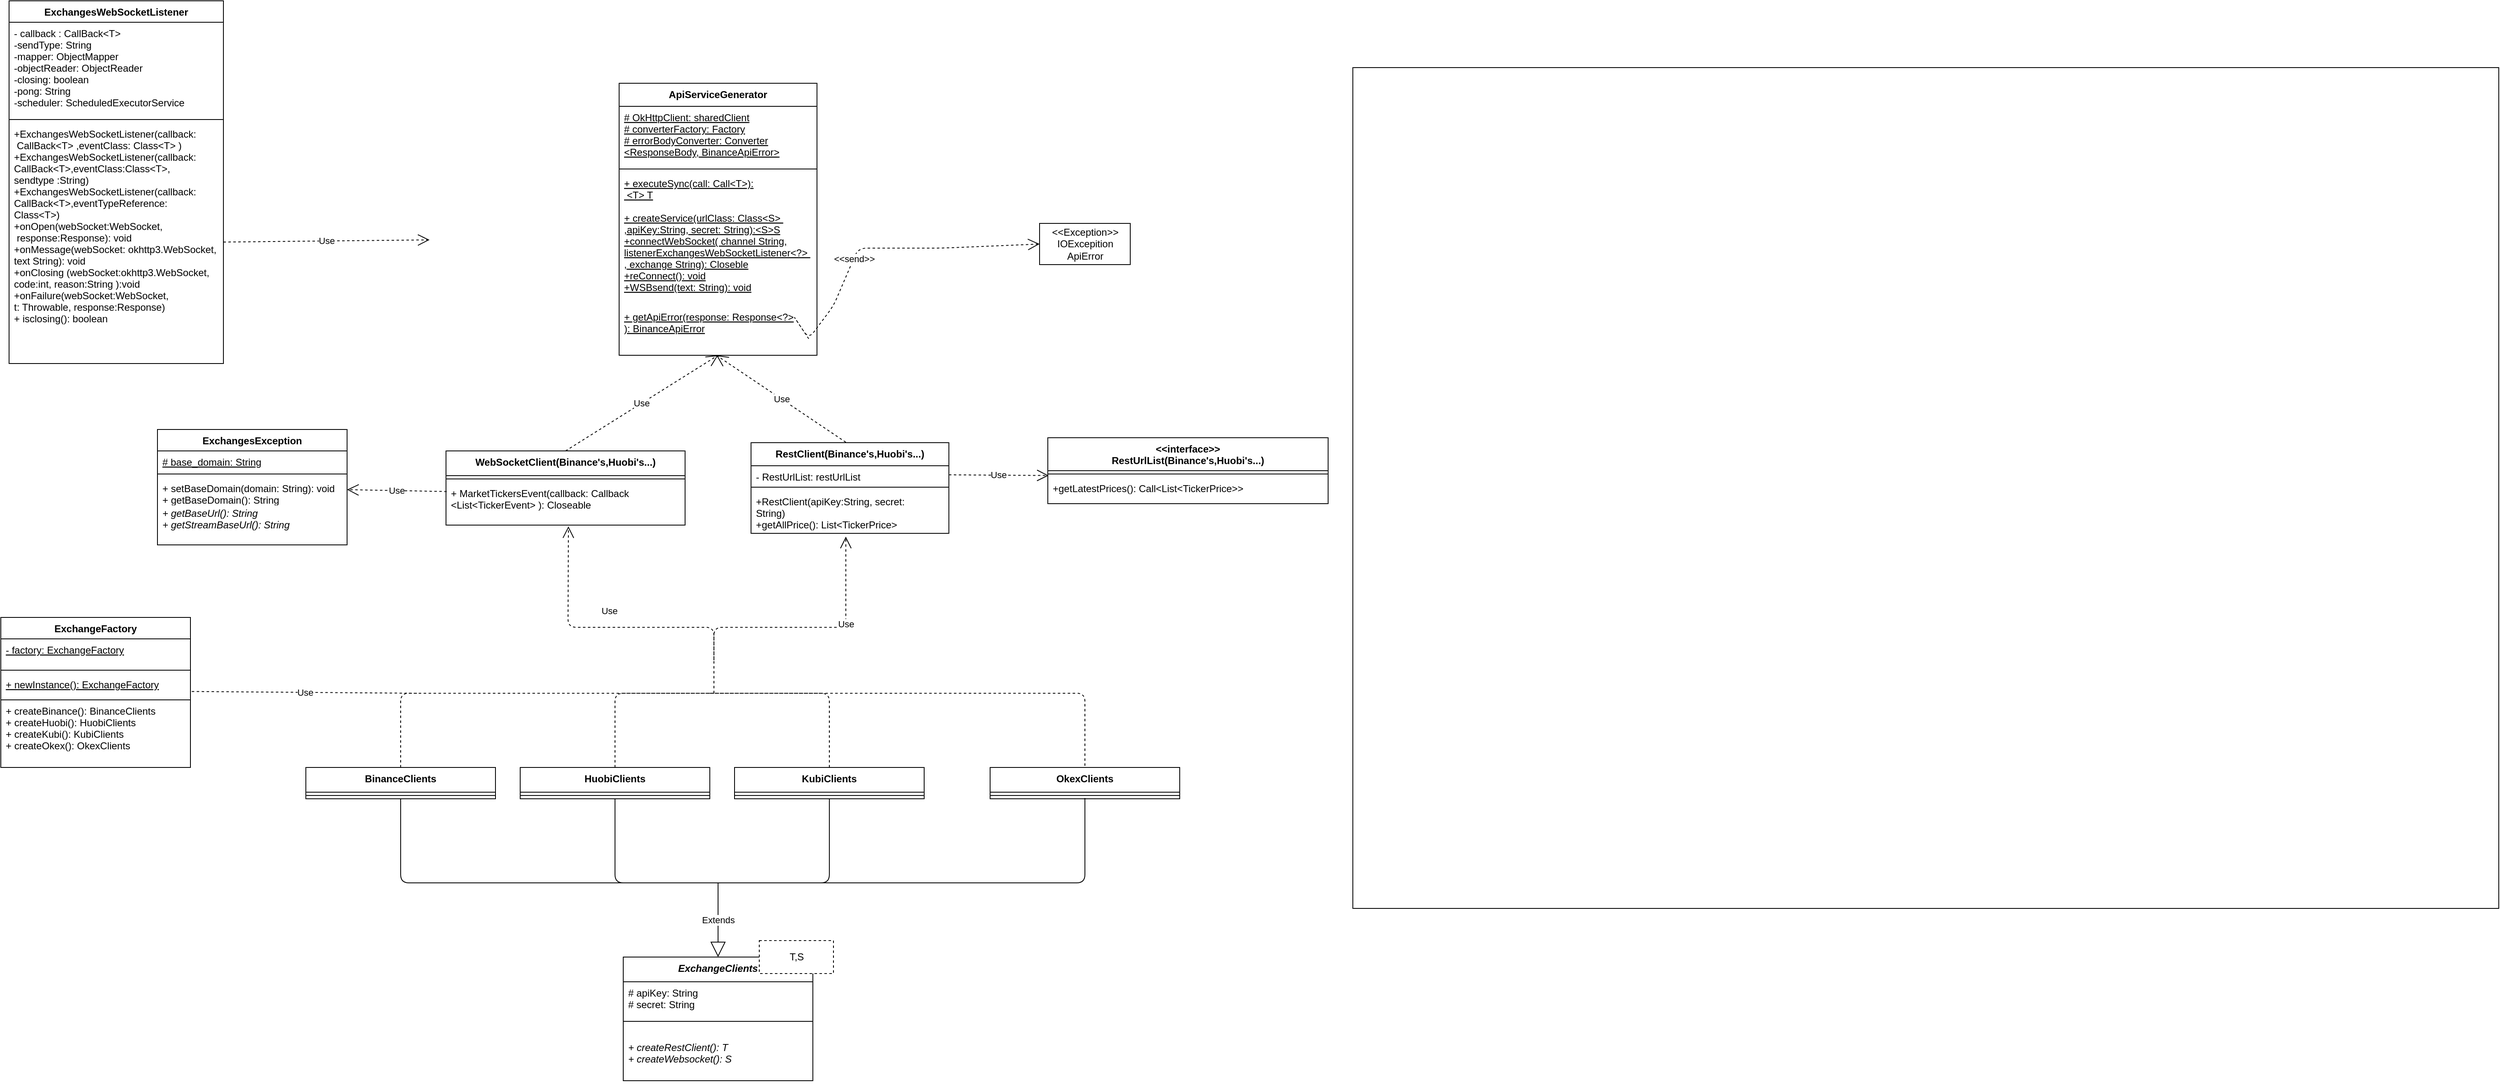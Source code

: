 <mxfile version="15.2.7" type="github">
  <diagram id="A37DV3WjvMcnFRjcwWZq" name="Page-1">
    <mxGraphModel dx="437" dy="2753" grid="1" gridSize="10" guides="1" tooltips="1" connect="1" arrows="1" fold="1" page="1" pageScale="1" pageWidth="1654" pageHeight="2336" math="0" shadow="0">
      <root>
        <mxCell id="0" />
        <mxCell id="1" parent="0" />
        <mxCell id="saQZrc7lZc9PZ6fEef2M-4" value="ExchangeClients" style="swimlane;fontStyle=3;align=center;verticalAlign=top;childLayout=stackLayout;horizontal=1;startSize=30;horizontalStack=0;resizeParent=1;resizeParentMax=0;resizeLast=0;collapsible=1;marginBottom=0;direction=east;" parent="1" vertex="1">
          <mxGeometry x="965" y="640" width="230" height="150" as="geometry" />
        </mxCell>
        <mxCell id="saQZrc7lZc9PZ6fEef2M-5" value="# apiKey: String&#xa;# secret: String&#xa;" style="text;strokeColor=none;fillColor=none;align=left;verticalAlign=top;spacingLeft=4;spacingRight=4;overflow=hidden;rotatable=0;points=[[0,0.5],[1,0.5]];portConstraint=eastwest;" parent="saQZrc7lZc9PZ6fEef2M-4" vertex="1">
          <mxGeometry y="30" width="230" height="44" as="geometry" />
        </mxCell>
        <mxCell id="saQZrc7lZc9PZ6fEef2M-6" value="" style="line;strokeWidth=1;fillColor=none;align=left;verticalAlign=middle;spacingTop=-1;spacingLeft=3;spacingRight=3;rotatable=0;labelPosition=right;points=[];portConstraint=eastwest;" parent="saQZrc7lZc9PZ6fEef2M-4" vertex="1">
          <mxGeometry y="74" width="230" height="8" as="geometry" />
        </mxCell>
        <mxCell id="saQZrc7lZc9PZ6fEef2M-7" value="&#xa;+ createRestClient(): T&#xa;+ createWebsocket(): S" style="text;strokeColor=none;fillColor=none;align=left;verticalAlign=top;spacingLeft=4;spacingRight=4;overflow=hidden;rotatable=0;points=[[0,0.5],[1,0.5]];portConstraint=eastwest;fontStyle=2" parent="saQZrc7lZc9PZ6fEef2M-4" vertex="1">
          <mxGeometry y="82" width="230" height="68" as="geometry" />
        </mxCell>
        <mxCell id="Da_OF9Gurfcos5c7iNsH-5" value="" style="rounded=0;whiteSpace=wrap;html=1;glass=0;sketch=0;fillColor=none;" parent="1" vertex="1">
          <mxGeometry x="1850" y="-439" width="1390" height="1020" as="geometry" />
        </mxCell>
        <mxCell id="5m-mVSH9zPSaH-w6CBmt-1" value="&lt;&lt;interface&gt;&gt;&#xa;RestUrlList(Binance&#39;s,Huobi&#39;s...)" style="swimlane;fontStyle=1;align=center;verticalAlign=top;childLayout=stackLayout;horizontal=1;startSize=40;horizontalStack=0;resizeParent=1;resizeParentMax=0;resizeLast=0;collapsible=1;marginBottom=0;" parent="1" vertex="1">
          <mxGeometry x="1480" y="10" width="340" height="80" as="geometry">
            <mxRectangle x="1330" y="440" width="110" height="30" as="alternateBounds" />
          </mxGeometry>
        </mxCell>
        <mxCell id="5m-mVSH9zPSaH-w6CBmt-3" value="" style="line;strokeWidth=1;fillColor=none;align=left;verticalAlign=middle;spacingTop=-1;spacingLeft=3;spacingRight=3;rotatable=0;labelPosition=right;points=[];portConstraint=eastwest;" parent="5m-mVSH9zPSaH-w6CBmt-1" vertex="1">
          <mxGeometry y="40" width="340" height="8" as="geometry" />
        </mxCell>
        <mxCell id="5m-mVSH9zPSaH-w6CBmt-4" value="+getLatestPrices(): Call&lt;List&lt;TickerPrice&gt;&gt;" style="text;strokeColor=none;fillColor=none;align=left;verticalAlign=top;spacingLeft=4;spacingRight=4;overflow=hidden;rotatable=0;points=[[0,0.5],[1,0.5]];portConstraint=eastwest;" parent="5m-mVSH9zPSaH-w6CBmt-1" vertex="1">
          <mxGeometry y="48" width="340" height="32" as="geometry" />
        </mxCell>
        <mxCell id="saQZrc7lZc9PZ6fEef2M-20" value="Use" style="endArrow=open;endSize=12;dashed=1;html=1;" parent="1" edge="1">
          <mxGeometry x="0.398" width="160" relative="1" as="geometry">
            <mxPoint x="1075" y="320" as="sourcePoint" />
            <mxPoint x="1235" y="130" as="targetPoint" />
            <Array as="points">
              <mxPoint x="1075" y="240" />
              <mxPoint x="1120" y="240" />
              <mxPoint x="1165" y="240" />
              <mxPoint x="1235" y="240" />
            </Array>
            <mxPoint as="offset" />
          </mxGeometry>
        </mxCell>
        <mxCell id="saQZrc7lZc9PZ6fEef2M-21" value="Use" style="endArrow=open;endSize=12;dashed=1;html=1;entryX=0.512;entryY=1.028;entryDx=0;entryDy=0;entryPerimeter=0;" parent="1" target="WPX5YWxRIWcnjSOnMV8b-8" edge="1">
          <mxGeometry x="-0.016" y="-20" width="160" relative="1" as="geometry">
            <mxPoint x="1075" y="280" as="sourcePoint" />
            <mxPoint x="488" y="140" as="targetPoint" />
            <Array as="points">
              <mxPoint x="1075" y="240" />
              <mxPoint x="898" y="240" />
            </Array>
            <mxPoint as="offset" />
          </mxGeometry>
        </mxCell>
        <mxCell id="saQZrc7lZc9PZ6fEef2M-28" value="Use" style="endArrow=open;endSize=12;dashed=1;html=1;exitX=0.5;exitY=0;exitDx=0;exitDy=0;" parent="1" edge="1">
          <mxGeometry width="160" relative="1" as="geometry">
            <mxPoint x="1235" y="15.5" as="sourcePoint" />
            <mxPoint x="1078" y="-90" as="targetPoint" />
          </mxGeometry>
        </mxCell>
        <mxCell id="saQZrc7lZc9PZ6fEef2M-29" value="ApiServiceGenerator" style="swimlane;fontStyle=1;align=center;verticalAlign=top;childLayout=stackLayout;horizontal=1;startSize=28;horizontalStack=0;resizeParent=1;resizeParentMax=0;resizeLast=0;collapsible=1;marginBottom=0;" parent="1" vertex="1">
          <mxGeometry x="960" y="-420" width="240" height="330" as="geometry" />
        </mxCell>
        <mxCell id="saQZrc7lZc9PZ6fEef2M-30" value="# OkHttpClient: sharedClient&#xa;# converterFactory: Factory&#xa;# errorBodyConverter: Converter&#xa;&lt;ResponseBody, BinanceApiError&gt;" style="text;strokeColor=none;fillColor=none;align=left;verticalAlign=top;spacingLeft=4;spacingRight=4;overflow=hidden;rotatable=0;points=[[0,0.5],[1,0.5]];portConstraint=eastwest;fontStyle=4" parent="saQZrc7lZc9PZ6fEef2M-29" vertex="1">
          <mxGeometry y="28" width="240" height="72" as="geometry" />
        </mxCell>
        <mxCell id="saQZrc7lZc9PZ6fEef2M-31" value="" style="line;strokeWidth=1;fillColor=none;align=left;verticalAlign=middle;spacingTop=-1;spacingLeft=3;spacingRight=3;rotatable=0;labelPosition=right;points=[];portConstraint=eastwest;" parent="saQZrc7lZc9PZ6fEef2M-29" vertex="1">
          <mxGeometry y="100" width="240" height="8" as="geometry" />
        </mxCell>
        <mxCell id="saQZrc7lZc9PZ6fEef2M-32" value="+ executeSync(call: Call&lt;T&gt;):&#xa; &lt;T&gt; T" style="text;strokeColor=none;fillColor=none;align=left;verticalAlign=top;spacingLeft=4;spacingRight=4;overflow=hidden;rotatable=0;points=[[0,0.5],[1,0.5]];portConstraint=eastwest;fontStyle=4" parent="saQZrc7lZc9PZ6fEef2M-29" vertex="1">
          <mxGeometry y="108" width="240" height="42" as="geometry" />
        </mxCell>
        <mxCell id="saQZrc7lZc9PZ6fEef2M-33" value="+ createService(urlClass: Class&lt;S&gt; &#xa;,apiKey:String, secret: String):&lt;S&gt;S&#xa;+connectWebSocket( channel String,&#xa;listenerExchangesWebSocketListener&lt;?&gt; &#xa;, exchange String): Closeble&#xa;+reConnect(): void&#xa;+WSBsend(text: String): void&#xa;" style="text;strokeColor=none;fillColor=none;align=left;verticalAlign=top;spacingLeft=4;spacingRight=4;overflow=hidden;rotatable=0;points=[[0,0.5],[1,0.5]];portConstraint=eastwest;fontStyle=4" parent="saQZrc7lZc9PZ6fEef2M-29" vertex="1">
          <mxGeometry y="150" width="240" height="120" as="geometry" />
        </mxCell>
        <mxCell id="CM9Afu2YifPehoNfD5sB-5" value="+ getApiError(response: Response&lt;?&gt;&#xa;): BinanceApiError&#xa;" style="text;strokeColor=none;fillColor=none;align=left;verticalAlign=top;spacingLeft=4;spacingRight=4;overflow=hidden;rotatable=0;points=[[0,0.5],[1,0.5]];portConstraint=eastwest;fontStyle=4" parent="saQZrc7lZc9PZ6fEef2M-29" vertex="1">
          <mxGeometry y="270" width="240" height="60" as="geometry" />
        </mxCell>
        <mxCell id="saQZrc7lZc9PZ6fEef2M-36" value="&amp;lt;&amp;lt;Exception&amp;gt;&amp;gt;&lt;br&gt;IOExcepition&lt;br&gt;ApiError" style="html=1;" parent="1" vertex="1">
          <mxGeometry x="1470" y="-250.0" width="110" height="50" as="geometry" />
        </mxCell>
        <mxCell id="saQZrc7lZc9PZ6fEef2M-37" value="&amp;lt;&amp;lt;send&amp;gt;&amp;gt;" style="endArrow=open;endSize=12;dashed=1;html=1;entryX=0;entryY=0.5;entryDx=0;entryDy=0;" parent="1" target="saQZrc7lZc9PZ6fEef2M-36" edge="1">
          <mxGeometry x="-0.118" width="160" relative="1" as="geometry">
            <mxPoint x="1190" y="-110" as="sourcePoint" />
            <mxPoint x="1444.24" y="-314.86" as="targetPoint" />
            <Array as="points">
              <mxPoint x="1170" y="-140" />
              <mxPoint x="1190" y="-110" />
              <mxPoint x="1220" y="-150" />
              <mxPoint x="1250" y="-220" />
              <mxPoint x="1350" y="-220" />
            </Array>
            <mxPoint as="offset" />
          </mxGeometry>
        </mxCell>
        <mxCell id="saQZrc7lZc9PZ6fEef2M-52" value="Use" style="endArrow=open;endSize=12;dashed=1;html=1;" parent="1" source="yuhyR-sOTvn7wae4s6oN-26" edge="1">
          <mxGeometry width="160" relative="1" as="geometry">
            <mxPoint x="730" y="-270" as="sourcePoint" />
            <mxPoint x="730" y="-230" as="targetPoint" />
            <Array as="points" />
          </mxGeometry>
        </mxCell>
        <mxCell id="PJy8-3jixAbegAJKg2Lp-76" value="ExchangesException" style="swimlane;fontStyle=1;align=center;verticalAlign=top;childLayout=stackLayout;horizontal=1;startSize=26;horizontalStack=0;resizeParent=1;resizeParentMax=0;resizeLast=0;collapsible=1;marginBottom=0;" parent="1" vertex="1">
          <mxGeometry x="400" width="230" height="140" as="geometry" />
        </mxCell>
        <mxCell id="PJy8-3jixAbegAJKg2Lp-77" value="# base_domain: String" style="text;strokeColor=none;fillColor=none;align=left;verticalAlign=top;spacingLeft=4;spacingRight=4;overflow=hidden;rotatable=0;points=[[0,0.5],[1,0.5]];portConstraint=eastwest;fontStyle=4" parent="PJy8-3jixAbegAJKg2Lp-76" vertex="1">
          <mxGeometry y="26" width="230" height="24" as="geometry" />
        </mxCell>
        <mxCell id="PJy8-3jixAbegAJKg2Lp-78" value="" style="line;strokeWidth=1;fillColor=none;align=left;verticalAlign=middle;spacingTop=-1;spacingLeft=3;spacingRight=3;rotatable=0;labelPosition=right;points=[];portConstraint=eastwest;" parent="PJy8-3jixAbegAJKg2Lp-76" vertex="1">
          <mxGeometry y="50" width="230" height="8" as="geometry" />
        </mxCell>
        <mxCell id="PJy8-3jixAbegAJKg2Lp-79" value="+ setBaseDomain(domain: String): void&#xa;+ getBaseDomain(): String&#xa;" style="text;strokeColor=none;fillColor=none;align=left;verticalAlign=top;spacingLeft=4;spacingRight=4;overflow=hidden;rotatable=0;points=[[0,0.5],[1,0.5]];portConstraint=eastwest;fontStyle=0" parent="PJy8-3jixAbegAJKg2Lp-76" vertex="1">
          <mxGeometry y="58" width="230" height="30" as="geometry" />
        </mxCell>
        <mxCell id="PJy8-3jixAbegAJKg2Lp-80" value="+ getBaseUrl(): String&#xa;+ getStreamBaseUrl(): String&#xa;" style="text;strokeColor=none;fillColor=none;align=left;verticalAlign=top;spacingLeft=4;spacingRight=4;overflow=hidden;rotatable=0;points=[[0,0.5],[1,0.5]];portConstraint=eastwest;fontStyle=2" parent="PJy8-3jixAbegAJKg2Lp-76" vertex="1">
          <mxGeometry y="88" width="230" height="52" as="geometry" />
        </mxCell>
        <mxCell id="WPX5YWxRIWcnjSOnMV8b-4" value="WebSocketClient(Binance&#39;s,Huobi&#39;s...)" style="swimlane;fontStyle=1;align=center;verticalAlign=top;childLayout=stackLayout;horizontal=1;startSize=30;horizontalStack=0;resizeParent=1;resizeParentMax=0;resizeLast=0;collapsible=1;marginBottom=0;" parent="1" vertex="1">
          <mxGeometry x="750" y="26.0" width="290" height="90" as="geometry" />
        </mxCell>
        <mxCell id="WPX5YWxRIWcnjSOnMV8b-6" value="" style="line;strokeWidth=1;fillColor=none;align=left;verticalAlign=middle;spacingTop=-1;spacingLeft=3;spacingRight=3;rotatable=0;labelPosition=right;points=[];portConstraint=eastwest;" parent="WPX5YWxRIWcnjSOnMV8b-4" vertex="1">
          <mxGeometry y="30" width="290" height="8" as="geometry" />
        </mxCell>
        <mxCell id="WPX5YWxRIWcnjSOnMV8b-8" value="+ MarketTickersEvent(callback: Callback&#xa;&lt;List&lt;TickerEvent&gt; ): Closeable&#xa;" style="text;strokeColor=none;fillColor=none;align=left;verticalAlign=top;spacingLeft=4;spacingRight=4;overflow=hidden;rotatable=0;points=[[0,0.5],[1,0.5]];portConstraint=eastwest;fontStyle=0" parent="WPX5YWxRIWcnjSOnMV8b-4" vertex="1">
          <mxGeometry y="38" width="290" height="52" as="geometry" />
        </mxCell>
        <mxCell id="yuhyR-sOTvn7wae4s6oN-4" value="Use" style="endArrow=open;endSize=12;dashed=1;html=1;entryX=0.003;entryY=-0.067;entryDx=0;entryDy=0;entryPerimeter=0;exitX=1;exitY=0.5;exitDx=0;exitDy=0;" parent="1" source="yuhyR-sOTvn7wae4s6oN-11" target="5m-mVSH9zPSaH-w6CBmt-4" edge="1">
          <mxGeometry width="160" relative="1" as="geometry">
            <mxPoint x="1330.57" y="55.314" as="sourcePoint" />
            <mxPoint x="1654.45" y="54.368" as="targetPoint" />
          </mxGeometry>
        </mxCell>
        <mxCell id="yuhyR-sOTvn7wae4s6oN-10" value="RestClient(Binance&#39;s,Huobi&#39;s...)" style="swimlane;fontStyle=1;align=center;verticalAlign=top;childLayout=stackLayout;horizontal=1;startSize=28;horizontalStack=0;resizeParent=1;resizeParentMax=0;resizeLast=0;collapsible=1;marginBottom=0;" parent="1" vertex="1">
          <mxGeometry x="1120" y="16" width="240" height="110" as="geometry" />
        </mxCell>
        <mxCell id="yuhyR-sOTvn7wae4s6oN-11" value="- RestUrlList: restUrlList" style="text;strokeColor=none;fillColor=none;align=left;verticalAlign=top;spacingLeft=4;spacingRight=4;overflow=hidden;rotatable=0;points=[[0,0.5],[1,0.5]];portConstraint=eastwest;fontStyle=0" parent="yuhyR-sOTvn7wae4s6oN-10" vertex="1">
          <mxGeometry y="28" width="240" height="22" as="geometry" />
        </mxCell>
        <mxCell id="yuhyR-sOTvn7wae4s6oN-12" value="" style="line;strokeWidth=1;fillColor=none;align=left;verticalAlign=middle;spacingTop=-1;spacingLeft=3;spacingRight=3;rotatable=0;labelPosition=right;points=[];portConstraint=eastwest;" parent="yuhyR-sOTvn7wae4s6oN-10" vertex="1">
          <mxGeometry y="50" width="240" height="8" as="geometry" />
        </mxCell>
        <mxCell id="yuhyR-sOTvn7wae4s6oN-13" value="+RestClient(apiKey:String, secret:&#xa;String)&#xa;+getAllPrice(): List&lt;TickerPrice&gt;" style="text;strokeColor=none;fillColor=none;align=left;verticalAlign=top;spacingLeft=4;spacingRight=4;overflow=hidden;rotatable=0;points=[[0,0.5],[1,0.5]];portConstraint=eastwest;fontStyle=0" parent="yuhyR-sOTvn7wae4s6oN-10" vertex="1">
          <mxGeometry y="58" width="240" height="52" as="geometry" />
        </mxCell>
        <mxCell id="yuhyR-sOTvn7wae4s6oN-23" value="ExchangesWebSocketListener" style="swimlane;fontStyle=1;align=center;verticalAlign=top;childLayout=stackLayout;horizontal=1;startSize=26;horizontalStack=0;resizeParent=1;resizeParentMax=0;resizeLast=0;collapsible=1;marginBottom=0;" parent="1" vertex="1">
          <mxGeometry x="220" y="-520" width="260" height="440" as="geometry" />
        </mxCell>
        <mxCell id="yuhyR-sOTvn7wae4s6oN-24" value="- callback : CallBack&lt;T&gt;&#xa;-sendType: String&#xa;-mapper: ObjectMapper&#xa;-objectReader: ObjectReader&#xa;-closing: boolean&#xa;-pong: String&#xa;-scheduler: ScheduledExecutorService&#xa;&#xa;" style="text;strokeColor=none;fillColor=none;align=left;verticalAlign=top;spacingLeft=4;spacingRight=4;overflow=hidden;rotatable=0;points=[[0,0.5],[1,0.5]];portConstraint=eastwest;fontStyle=0" parent="yuhyR-sOTvn7wae4s6oN-23" vertex="1">
          <mxGeometry y="26" width="260" height="114" as="geometry" />
        </mxCell>
        <mxCell id="yuhyR-sOTvn7wae4s6oN-25" value="" style="line;strokeWidth=1;fillColor=none;align=left;verticalAlign=middle;spacingTop=-1;spacingLeft=3;spacingRight=3;rotatable=0;labelPosition=right;points=[];portConstraint=eastwest;" parent="yuhyR-sOTvn7wae4s6oN-23" vertex="1">
          <mxGeometry y="140" width="260" height="8" as="geometry" />
        </mxCell>
        <mxCell id="yuhyR-sOTvn7wae4s6oN-26" value="+ExchangesWebSocketListener(callback:&#xa; CallBack&lt;T&gt; ,eventClass: Class&lt;T&gt; ) &#xa;+ExchangesWebSocketListener(callback:&#xa;CallBack&lt;T&gt;,eventClass:Class&lt;T&gt;,&#xa;sendtype :String) &#xa;+ExchangesWebSocketListener(callback:&#xa;CallBack&lt;T&gt;,eventTypeReference:&#xa;Class&lt;T&gt;) &#xa;+onOpen(webSocket:WebSocket,&#xa; response:Response): void&#xa;+onMessage(webSocket: okhttp3.WebSocket,&#xa;text String): void&#xa;+onClosing (webSocket:okhttp3.WebSocket,&#xa;code:int, reason:String ):void&#xa;+onFailure(webSocket:WebSocket,&#xa;t: Throwable, response:Response)&#xa;+ isclosing(): boolean&#xa;" style="text;strokeColor=none;fillColor=none;align=left;verticalAlign=top;spacingLeft=4;spacingRight=4;overflow=hidden;rotatable=0;points=[[0,0.5],[1,0.5]];portConstraint=eastwest;fontStyle=0" parent="yuhyR-sOTvn7wae4s6oN-23" vertex="1">
          <mxGeometry y="148" width="260" height="292" as="geometry" />
        </mxCell>
        <mxCell id="EWYJBneFfF85YlwlRIp2-1" value="Use" style="endArrow=open;endSize=12;dashed=1;html=1;exitX=0.5;exitY=0;exitDx=0;exitDy=0;" parent="1" source="WPX5YWxRIWcnjSOnMV8b-4" edge="1">
          <mxGeometry width="160" relative="1" as="geometry">
            <mxPoint x="905" y="20" as="sourcePoint" />
            <mxPoint x="1080" y="-90" as="targetPoint" />
          </mxGeometry>
        </mxCell>
        <mxCell id="EWYJBneFfF85YlwlRIp2-10" value="" style="group;direction=east;" parent="1" vertex="1" connectable="0">
          <mxGeometry x="1130" y="620" width="90" height="40" as="geometry" />
        </mxCell>
        <mxCell id="EWYJBneFfF85YlwlRIp2-8" value="" style="rounded=0;whiteSpace=wrap;html=1;dashed=1;" parent="EWYJBneFfF85YlwlRIp2-10" vertex="1">
          <mxGeometry width="90" height="40" as="geometry" />
        </mxCell>
        <mxCell id="EWYJBneFfF85YlwlRIp2-9" value="T,S" style="text;html=1;align=center;verticalAlign=middle;resizable=0;points=[];autosize=1;strokeColor=none;" parent="EWYJBneFfF85YlwlRIp2-10" vertex="1">
          <mxGeometry x="30" y="10" width="30" height="20" as="geometry" />
        </mxCell>
        <mxCell id="m2CBm33dsmFT7d-ArpLm-4" value="BinanceClients" style="swimlane;fontStyle=1;align=center;verticalAlign=top;childLayout=stackLayout;horizontal=1;startSize=30;horizontalStack=0;resizeParent=1;resizeParentMax=0;resizeLast=0;collapsible=1;marginBottom=0;" parent="1" vertex="1">
          <mxGeometry x="580" y="410" width="230" height="38" as="geometry" />
        </mxCell>
        <mxCell id="m2CBm33dsmFT7d-ArpLm-5" value="" style="line;strokeWidth=1;fillColor=none;align=left;verticalAlign=middle;spacingTop=-1;spacingLeft=3;spacingRight=3;rotatable=0;labelPosition=right;points=[];portConstraint=eastwest;" parent="m2CBm33dsmFT7d-ArpLm-4" vertex="1">
          <mxGeometry y="30" width="230" height="8" as="geometry" />
        </mxCell>
        <mxCell id="m2CBm33dsmFT7d-ArpLm-7" value="HuobiClients" style="swimlane;fontStyle=1;align=center;verticalAlign=top;childLayout=stackLayout;horizontal=1;startSize=30;horizontalStack=0;resizeParent=1;resizeParentMax=0;resizeLast=0;collapsible=1;marginBottom=0;" parent="1" vertex="1">
          <mxGeometry x="840" y="410" width="230" height="38" as="geometry" />
        </mxCell>
        <mxCell id="m2CBm33dsmFT7d-ArpLm-8" value="" style="line;strokeWidth=1;fillColor=none;align=left;verticalAlign=middle;spacingTop=-1;spacingLeft=3;spacingRight=3;rotatable=0;labelPosition=right;points=[];portConstraint=eastwest;" parent="m2CBm33dsmFT7d-ArpLm-7" vertex="1">
          <mxGeometry y="30" width="230" height="8" as="geometry" />
        </mxCell>
        <mxCell id="m2CBm33dsmFT7d-ArpLm-10" value="KubiClients" style="swimlane;fontStyle=1;align=center;verticalAlign=top;childLayout=stackLayout;horizontal=1;startSize=30;horizontalStack=0;resizeParent=1;resizeParentMax=0;resizeLast=0;collapsible=1;marginBottom=0;" parent="1" vertex="1">
          <mxGeometry x="1100" y="410" width="230" height="38" as="geometry" />
        </mxCell>
        <mxCell id="m2CBm33dsmFT7d-ArpLm-11" value="" style="line;strokeWidth=1;fillColor=none;align=left;verticalAlign=middle;spacingTop=-1;spacingLeft=3;spacingRight=3;rotatable=0;labelPosition=right;points=[];portConstraint=eastwest;" parent="m2CBm33dsmFT7d-ArpLm-10" vertex="1">
          <mxGeometry y="30" width="230" height="8" as="geometry" />
        </mxCell>
        <mxCell id="m2CBm33dsmFT7d-ArpLm-16" value="OkexClients" style="swimlane;fontStyle=1;align=center;verticalAlign=top;childLayout=stackLayout;horizontal=1;startSize=30;horizontalStack=0;resizeParent=1;resizeParentMax=0;resizeLast=0;collapsible=1;marginBottom=0;" parent="1" vertex="1">
          <mxGeometry x="1410" y="410" width="230" height="38" as="geometry" />
        </mxCell>
        <mxCell id="m2CBm33dsmFT7d-ArpLm-17" value="" style="line;strokeWidth=1;fillColor=none;align=left;verticalAlign=middle;spacingTop=-1;spacingLeft=3;spacingRight=3;rotatable=0;labelPosition=right;points=[];portConstraint=eastwest;" parent="m2CBm33dsmFT7d-ArpLm-16" vertex="1">
          <mxGeometry y="30" width="230" height="8" as="geometry" />
        </mxCell>
        <mxCell id="4DpUQDPaUJi2yu414M8M-12" value="" style="endArrow=none;dashed=1;html=1;exitX=0.5;exitY=0;exitDx=0;exitDy=0;" parent="1" source="m2CBm33dsmFT7d-ArpLm-4" edge="1">
          <mxGeometry width="50" height="50" relative="1" as="geometry">
            <mxPoint x="910" y="350" as="sourcePoint" />
            <mxPoint x="1070" y="320" as="targetPoint" />
            <Array as="points">
              <mxPoint x="695" y="320" />
            </Array>
          </mxGeometry>
        </mxCell>
        <mxCell id="4DpUQDPaUJi2yu414M8M-13" value="" style="endArrow=none;dashed=1;html=1;" parent="1" edge="1">
          <mxGeometry width="50" height="50" relative="1" as="geometry">
            <mxPoint x="1525" y="408" as="sourcePoint" />
            <mxPoint x="1070" y="320" as="targetPoint" />
            <Array as="points">
              <mxPoint x="1525" y="320" />
            </Array>
          </mxGeometry>
        </mxCell>
        <mxCell id="4DpUQDPaUJi2yu414M8M-14" value="" style="endArrow=none;dashed=1;html=1;exitX=0.5;exitY=0;exitDx=0;exitDy=0;" parent="1" source="m2CBm33dsmFT7d-ArpLm-10" edge="1">
          <mxGeometry width="50" height="50" relative="1" as="geometry">
            <mxPoint x="1535" y="418" as="sourcePoint" />
            <mxPoint x="1070" y="320" as="targetPoint" />
            <Array as="points">
              <mxPoint x="1215" y="320" />
            </Array>
          </mxGeometry>
        </mxCell>
        <mxCell id="4DpUQDPaUJi2yu414M8M-15" value="" style="endArrow=none;dashed=1;html=1;exitX=0.5;exitY=0;exitDx=0;exitDy=0;" parent="1" source="m2CBm33dsmFT7d-ArpLm-7" edge="1">
          <mxGeometry width="50" height="50" relative="1" as="geometry">
            <mxPoint x="1225" y="420" as="sourcePoint" />
            <mxPoint x="1070" y="320" as="targetPoint" />
            <Array as="points">
              <mxPoint x="955" y="320" />
            </Array>
          </mxGeometry>
        </mxCell>
        <mxCell id="4DpUQDPaUJi2yu414M8M-16" value="Extends" style="endArrow=block;endSize=16;endFill=0;html=1;" parent="1" edge="1">
          <mxGeometry width="160" relative="1" as="geometry">
            <mxPoint x="1080" y="550" as="sourcePoint" />
            <mxPoint x="1080" y="640" as="targetPoint" />
          </mxGeometry>
        </mxCell>
        <mxCell id="4DpUQDPaUJi2yu414M8M-17" value="" style="endArrow=none;html=1;" parent="1" edge="1">
          <mxGeometry width="50" height="50" relative="1" as="geometry">
            <mxPoint x="1080" y="550" as="sourcePoint" />
            <mxPoint x="1525" y="447" as="targetPoint" />
            <Array as="points">
              <mxPoint x="1525" y="550" />
            </Array>
          </mxGeometry>
        </mxCell>
        <mxCell id="4DpUQDPaUJi2yu414M8M-18" value="" style="endArrow=none;html=1;entryX=0.5;entryY=1;entryDx=0;entryDy=0;" parent="1" target="m2CBm33dsmFT7d-ArpLm-4" edge="1">
          <mxGeometry width="50" height="50" relative="1" as="geometry">
            <mxPoint x="1080" y="550" as="sourcePoint" />
            <mxPoint x="1535" y="457" as="targetPoint" />
            <Array as="points">
              <mxPoint x="695" y="550" />
            </Array>
          </mxGeometry>
        </mxCell>
        <mxCell id="4DpUQDPaUJi2yu414M8M-19" value="+ createBinance(): BinanceClients&#xa;+ createHuobi(): HuobiClients&#xa;+ createKubi(): KubiClients&#xa;+ createOkex(): OkexClients&#xa;" style="text;fillColor=none;align=left;verticalAlign=top;spacingLeft=4;spacingRight=4;overflow=hidden;rotatable=0;points=[[0,0.5],[1,0.5]];portConstraint=eastwest;fontStyle=0;strokeColor=#000000;" parent="1" vertex="1">
          <mxGeometry x="210" y="328" width="230" height="82" as="geometry" />
        </mxCell>
        <mxCell id="4DpUQDPaUJi2yu414M8M-20" value="ExchangeFactory" style="swimlane;fontStyle=1;align=center;verticalAlign=top;childLayout=stackLayout;horizontal=1;startSize=26;horizontalStack=0;resizeParent=1;resizeParentMax=0;resizeLast=0;collapsible=1;marginBottom=0;" parent="1" vertex="1">
          <mxGeometry x="210" y="228" width="230" height="100" as="geometry" />
        </mxCell>
        <mxCell id="4DpUQDPaUJi2yu414M8M-21" value="- factory: ExchangeFactory" style="text;strokeColor=none;fillColor=none;align=left;verticalAlign=top;spacingLeft=4;spacingRight=4;overflow=hidden;rotatable=0;points=[[0,0.5],[1,0.5]];portConstraint=eastwest;fontStyle=4" parent="4DpUQDPaUJi2yu414M8M-20" vertex="1">
          <mxGeometry y="26" width="230" height="34" as="geometry" />
        </mxCell>
        <mxCell id="4DpUQDPaUJi2yu414M8M-22" value="" style="line;strokeWidth=1;fillColor=none;align=left;verticalAlign=middle;spacingTop=-1;spacingLeft=3;spacingRight=3;rotatable=0;labelPosition=right;points=[];portConstraint=eastwest;" parent="4DpUQDPaUJi2yu414M8M-20" vertex="1">
          <mxGeometry y="60" width="230" height="8" as="geometry" />
        </mxCell>
        <mxCell id="4DpUQDPaUJi2yu414M8M-23" value="+ newInstance(): ExchangeFactory&#xa;" style="text;strokeColor=none;fillColor=none;align=left;verticalAlign=top;spacingLeft=4;spacingRight=4;overflow=hidden;rotatable=0;points=[[0,0.5],[1,0.5]];portConstraint=eastwest;fontStyle=4" parent="4DpUQDPaUJi2yu414M8M-20" vertex="1">
          <mxGeometry y="68" width="230" height="32" as="geometry" />
        </mxCell>
        <mxCell id="4DpUQDPaUJi2yu414M8M-26" value="" style="endArrow=none;html=1;entryX=0.5;entryY=1;entryDx=0;entryDy=0;" parent="1" target="m2CBm33dsmFT7d-ArpLm-10" edge="1">
          <mxGeometry width="50" height="50" relative="1" as="geometry">
            <mxPoint x="1080" y="550" as="sourcePoint" />
            <mxPoint x="1535" y="457" as="targetPoint" />
            <Array as="points">
              <mxPoint x="1215" y="550" />
            </Array>
          </mxGeometry>
        </mxCell>
        <mxCell id="4DpUQDPaUJi2yu414M8M-27" value="" style="endArrow=none;html=1;entryX=0.5;entryY=1;entryDx=0;entryDy=0;" parent="1" target="m2CBm33dsmFT7d-ArpLm-7" edge="1">
          <mxGeometry width="50" height="50" relative="1" as="geometry">
            <mxPoint x="1080" y="550" as="sourcePoint" />
            <mxPoint x="1225" y="458" as="targetPoint" />
            <Array as="points">
              <mxPoint x="955" y="550" />
            </Array>
          </mxGeometry>
        </mxCell>
        <mxCell id="4DpUQDPaUJi2yu414M8M-28" value="Use" style="endArrow=none;endSize=12;dashed=1;html=1;exitX=1.007;exitY=0.682;exitDx=0;exitDy=0;exitPerimeter=0;endFill=0;" parent="1" source="4DpUQDPaUJi2yu414M8M-23" edge="1">
          <mxGeometry width="160" relative="1" as="geometry">
            <mxPoint x="540.0" y="320.448" as="sourcePoint" />
            <mxPoint x="715.63" y="320" as="targetPoint" />
          </mxGeometry>
        </mxCell>
        <mxCell id="YmL_KbCpj7nPlXu3gKQG-1" value="Use" style="endArrow=open;endSize=12;dashed=1;html=1;exitX=0.003;exitY=0.217;exitDx=0;exitDy=0;entryX=1;entryY=0.5;entryDx=0;entryDy=0;exitPerimeter=0;" edge="1" parent="1" source="WPX5YWxRIWcnjSOnMV8b-8" target="PJy8-3jixAbegAJKg2Lp-79">
          <mxGeometry width="160" relative="1" as="geometry">
            <mxPoint x="905.0" y="36" as="sourcePoint" />
            <mxPoint x="1090" y="-80.0" as="targetPoint" />
          </mxGeometry>
        </mxCell>
      </root>
    </mxGraphModel>
  </diagram>
</mxfile>
